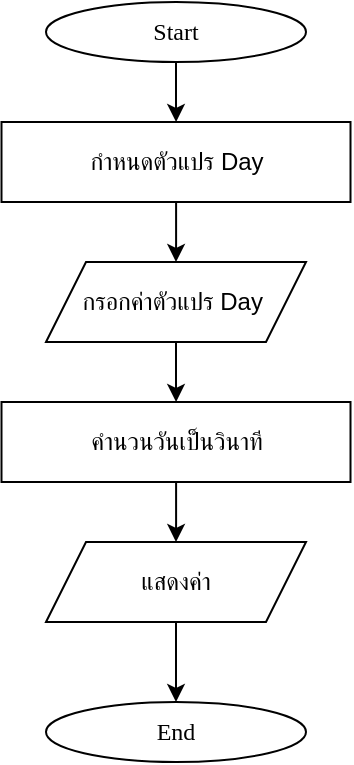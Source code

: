 <mxfile version="24.8.9">
  <diagram name="Page-1" id="_AL7GckhOcBMwQ9sky3S">
    <mxGraphModel dx="1753" dy="498" grid="1" gridSize="10" guides="1" tooltips="1" connect="1" arrows="1" fold="1" page="1" pageScale="1" pageWidth="850" pageHeight="1100" math="0" shadow="0">
      <root>
        <mxCell id="0" />
        <mxCell id="1" parent="0" />
        <mxCell id="xgBW8CHBOKhMPMBL_-h--4" value="" style="edgeStyle=orthogonalEdgeStyle;rounded=0;orthogonalLoop=1;jettySize=auto;html=1;" edge="1" parent="1" source="xgBW8CHBOKhMPMBL_-h--1" target="xgBW8CHBOKhMPMBL_-h--2">
          <mxGeometry relative="1" as="geometry" />
        </mxCell>
        <mxCell id="xgBW8CHBOKhMPMBL_-h--1" value="&lt;font data-font-src=&quot;https://fonts.googleapis.com/css?family=Sarabun&quot; face=&quot;Sarabun&quot;&gt;Start&lt;/font&gt;" style="ellipse;whiteSpace=wrap;html=1;" vertex="1" parent="1">
          <mxGeometry x="-530.0" y="50" width="130" height="30" as="geometry" />
        </mxCell>
        <mxCell id="xgBW8CHBOKhMPMBL_-h--5" value="" style="edgeStyle=orthogonalEdgeStyle;rounded=0;orthogonalLoop=1;jettySize=auto;html=1;" edge="1" parent="1" source="xgBW8CHBOKhMPMBL_-h--2" target="xgBW8CHBOKhMPMBL_-h--3">
          <mxGeometry relative="1" as="geometry" />
        </mxCell>
        <mxCell id="xgBW8CHBOKhMPMBL_-h--2" value="กำหนดตัวแปร Day" style="rounded=0;whiteSpace=wrap;html=1;" vertex="1" parent="1">
          <mxGeometry x="-552.25" y="110" width="174.5" height="40" as="geometry" />
        </mxCell>
        <mxCell id="xgBW8CHBOKhMPMBL_-h--7" value="" style="edgeStyle=orthogonalEdgeStyle;rounded=0;orthogonalLoop=1;jettySize=auto;html=1;" edge="1" parent="1" source="xgBW8CHBOKhMPMBL_-h--3" target="xgBW8CHBOKhMPMBL_-h--6">
          <mxGeometry relative="1" as="geometry" />
        </mxCell>
        <mxCell id="xgBW8CHBOKhMPMBL_-h--3" value="กรอกค่าตัวแปร Day&amp;nbsp;" style="shape=parallelogram;perimeter=parallelogramPerimeter;whiteSpace=wrap;html=1;fixedSize=1;" vertex="1" parent="1">
          <mxGeometry x="-530.0" y="180" width="130" height="40" as="geometry" />
        </mxCell>
        <mxCell id="xgBW8CHBOKhMPMBL_-h--9" value="" style="edgeStyle=orthogonalEdgeStyle;rounded=0;orthogonalLoop=1;jettySize=auto;html=1;" edge="1" parent="1" source="xgBW8CHBOKhMPMBL_-h--6" target="xgBW8CHBOKhMPMBL_-h--8">
          <mxGeometry relative="1" as="geometry" />
        </mxCell>
        <mxCell id="xgBW8CHBOKhMPMBL_-h--6" value="คำนวนวันเป็นวินาที" style="rounded=0;whiteSpace=wrap;html=1;" vertex="1" parent="1">
          <mxGeometry x="-552.25" y="250" width="174.5" height="40" as="geometry" />
        </mxCell>
        <mxCell id="xgBW8CHBOKhMPMBL_-h--11" value="" style="edgeStyle=orthogonalEdgeStyle;rounded=0;orthogonalLoop=1;jettySize=auto;html=1;" edge="1" parent="1" source="xgBW8CHBOKhMPMBL_-h--8" target="xgBW8CHBOKhMPMBL_-h--10">
          <mxGeometry relative="1" as="geometry" />
        </mxCell>
        <mxCell id="xgBW8CHBOKhMPMBL_-h--8" value="แสดงค่า" style="shape=parallelogram;perimeter=parallelogramPerimeter;whiteSpace=wrap;html=1;fixedSize=1;" vertex="1" parent="1">
          <mxGeometry x="-530.0" y="320" width="130" height="40" as="geometry" />
        </mxCell>
        <mxCell id="xgBW8CHBOKhMPMBL_-h--10" value="&lt;font face=&quot;Sarabun&quot;&gt;End&lt;/font&gt;" style="ellipse;whiteSpace=wrap;html=1;" vertex="1" parent="1">
          <mxGeometry x="-530.0" y="400" width="130" height="30" as="geometry" />
        </mxCell>
      </root>
    </mxGraphModel>
  </diagram>
</mxfile>
